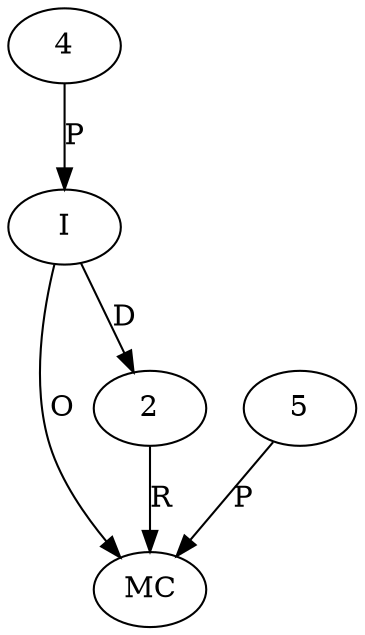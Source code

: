 digraph "AUG" {

  1 [ label="MC" s="append()" t="ToStringBuilder" l="126" ];
  2 [ t="ToStringBuilder" n="dummy_" ];
  3 [ label="I" t="ToStringBuilder" l="126" ];
  4 [ t="Integer" v="null" n="base" ];
  5 [ t="long[]" n="array" ];
  3 -> 1 [ label="O" ];
  5 -> 1 [ label="P" ];
  2 -> 1 [ label="R" ];
  3 -> 2 [ label="D" ];
  4 -> 3 [ label="P" ];
}
